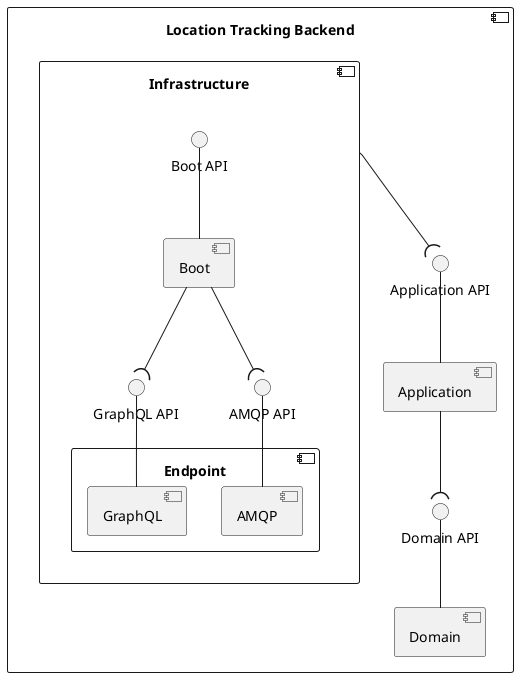 @startuml logical-view-level3-location-tracking-backend

skinparam Monochrome true

component "Location Tracking Backend" {
    component "Domain" as D
    component "Application" as As
    component "Infrastructure" as IF {
        component "Boot" as Bt
        component "Endpoint" as EP {
            component "GraphQL" as RWS
            component "AMQP" as EL
        }
        () "Boot API" as BtAPI
        () "GraphQL API" as RWSAPI
        () "AMQP API" as ELAPI
    }

    () "Domain API" as DAPI
    () "Application API" as AsAPI

    DAPI -- D
    AsAPI -- As
    BtAPI -- Bt
    ELAPI -- EL
    RWSAPI -- RWS

    As --( DAPI
    IF --( AsAPI
    Bt --( RWSAPI
    Bt --( ELAPI
}

@enduml
